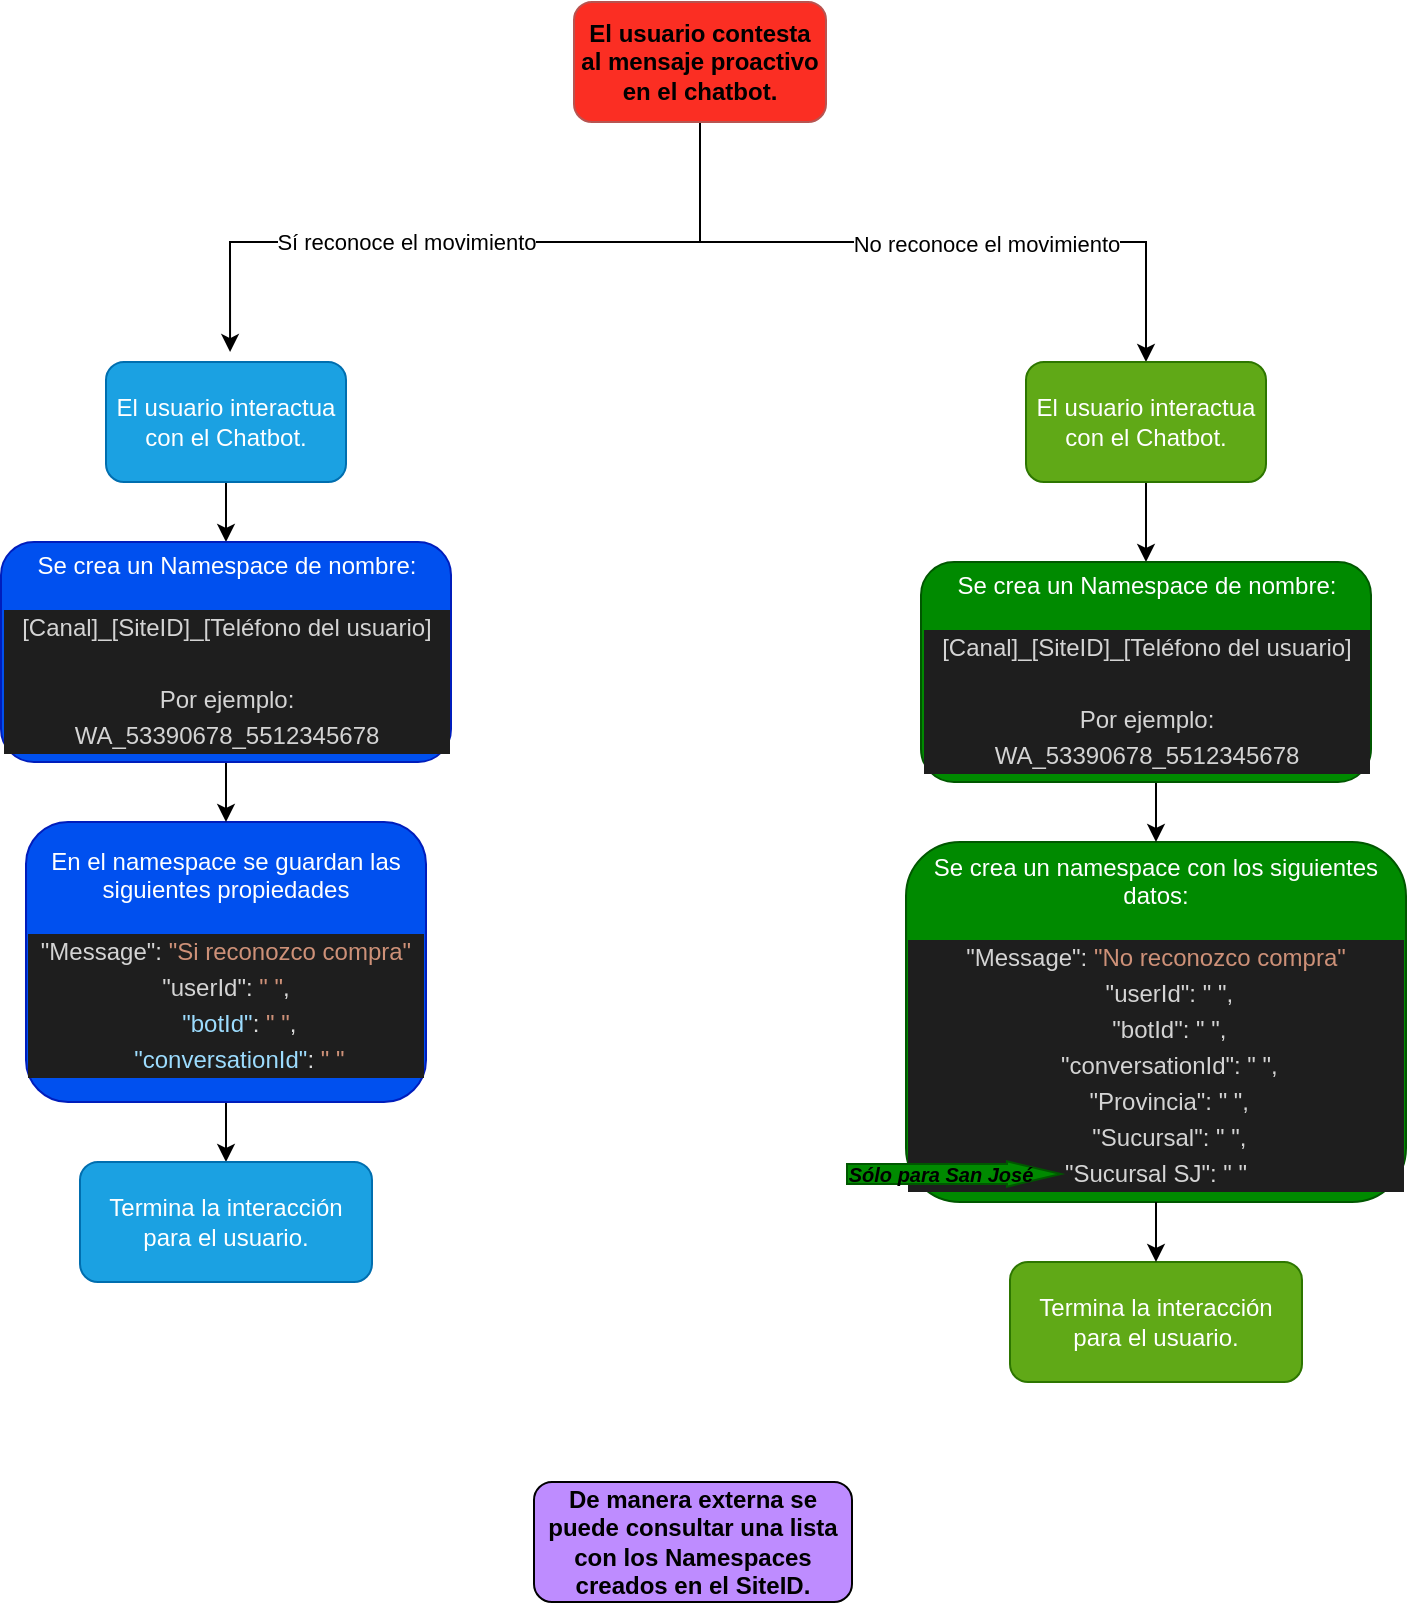 <mxfile version="21.6.8" type="github">
  <diagram name="Página-1" id="eMHlVDCelIliE96y5iJp">
    <mxGraphModel dx="1728" dy="625" grid="1" gridSize="10" guides="1" tooltips="1" connect="1" arrows="1" fold="1" page="1" pageScale="1" pageWidth="827" pageHeight="1169" math="0" shadow="0">
      <root>
        <mxCell id="0" />
        <mxCell id="1" parent="0" />
        <mxCell id="tfo9UOyOJ3hsdxHMLcPj-2" style="edgeStyle=orthogonalEdgeStyle;rounded=0;orthogonalLoop=1;jettySize=auto;html=1;exitX=0.5;exitY=1;exitDx=0;exitDy=0;entryX=0.517;entryY=-0.083;entryDx=0;entryDy=0;entryPerimeter=0;" edge="1" parent="1" source="tfo9UOyOJ3hsdxHMLcPj-1" target="tfo9UOyOJ3hsdxHMLcPj-12">
          <mxGeometry relative="1" as="geometry">
            <mxPoint x="180" y="200" as="targetPoint" />
          </mxGeometry>
        </mxCell>
        <mxCell id="tfo9UOyOJ3hsdxHMLcPj-6" value="Sí reconoce el movimiento" style="edgeLabel;html=1;align=center;verticalAlign=middle;resizable=0;points=[];" vertex="1" connectable="0" parent="tfo9UOyOJ3hsdxHMLcPj-2">
          <mxGeometry x="0.16" y="-2" relative="1" as="geometry">
            <mxPoint x="-4" y="2" as="offset" />
          </mxGeometry>
        </mxCell>
        <mxCell id="tfo9UOyOJ3hsdxHMLcPj-4" style="edgeStyle=orthogonalEdgeStyle;rounded=0;orthogonalLoop=1;jettySize=auto;html=1;exitX=0.5;exitY=1;exitDx=0;exitDy=0;entryX=0.5;entryY=0;entryDx=0;entryDy=0;" edge="1" parent="1" source="tfo9UOyOJ3hsdxHMLcPj-1" target="tfo9UOyOJ3hsdxHMLcPj-14">
          <mxGeometry relative="1" as="geometry">
            <mxPoint x="675" y="180" as="targetPoint" />
          </mxGeometry>
        </mxCell>
        <mxCell id="tfo9UOyOJ3hsdxHMLcPj-7" value="No reconoce el movimiento" style="edgeLabel;html=1;align=center;verticalAlign=middle;resizable=0;points=[];" vertex="1" connectable="0" parent="tfo9UOyOJ3hsdxHMLcPj-4">
          <mxGeometry x="0.185" y="-1" relative="1" as="geometry">
            <mxPoint as="offset" />
          </mxGeometry>
        </mxCell>
        <mxCell id="tfo9UOyOJ3hsdxHMLcPj-1" value="&lt;b&gt;El usuario contesta al mensaje proactivo en el chatbot.&lt;/b&gt;" style="rounded=1;whiteSpace=wrap;html=1;fillColor=#fb2e23;strokeColor=#b85450;" vertex="1" parent="1">
          <mxGeometry x="354" y="10" width="126" height="60" as="geometry" />
        </mxCell>
        <mxCell id="tfo9UOyOJ3hsdxHMLcPj-23" style="edgeStyle=orthogonalEdgeStyle;rounded=0;orthogonalLoop=1;jettySize=auto;html=1;exitX=0.5;exitY=1;exitDx=0;exitDy=0;entryX=0.5;entryY=0;entryDx=0;entryDy=0;" edge="1" parent="1" source="tfo9UOyOJ3hsdxHMLcPj-3" target="tfo9UOyOJ3hsdxHMLcPj-22">
          <mxGeometry relative="1" as="geometry" />
        </mxCell>
        <mxCell id="tfo9UOyOJ3hsdxHMLcPj-3" value="En el namespace se guardan las siguientes propiedades&lt;br&gt;&lt;br&gt;&lt;div style=&quot;color: rgb(212, 212, 212); background-color: rgb(30, 30, 30); line-height: 18px;&quot;&gt;&quot;Message&quot;&lt;span style=&quot;color: #dcdcdc;&quot;&gt;:&lt;/span&gt;&amp;nbsp;&lt;span style=&quot;color: #ce9178;&quot;&gt;&quot;Si&amp;nbsp;reconozco&amp;nbsp;compra&quot;&lt;/span&gt;&lt;/div&gt;&lt;div style=&quot;background-color: rgb(30, 30, 30); line-height: 18px;&quot;&gt;&lt;div style=&quot;line-height: 18px;&quot;&gt;&lt;div style=&quot;color: rgb(212, 212, 212);&quot;&gt;&quot;userId&quot;&lt;span style=&quot;color: #dcdcdc;&quot;&gt;:&lt;/span&gt;&amp;nbsp;&lt;span style=&quot;color: #ce9178;&quot;&gt;&quot; &quot;&lt;/span&gt;&lt;span style=&quot;color: #dcdcdc;&quot;&gt;,&lt;/span&gt;&lt;/div&gt;&lt;div style=&quot;color: rgb(212, 212, 212);&quot;&gt;&amp;nbsp;&amp;nbsp;&amp;nbsp;&amp;nbsp;&lt;span style=&quot;color: #9cdcfe;&quot;&gt;&quot;botId&quot;&lt;/span&gt;&lt;span style=&quot;color: #dcdcdc;&quot;&gt;:&lt;/span&gt;&amp;nbsp;&lt;span style=&quot;color: #ce9178;&quot;&gt;&quot; &quot;&lt;/span&gt;&lt;span style=&quot;color: #dcdcdc;&quot;&gt;,&lt;/span&gt;&lt;/div&gt;&lt;div style=&quot;&quot;&gt;&lt;font color=&quot;#d4d4d4&quot;&gt;&amp;nbsp;&amp;nbsp;&amp;nbsp;&amp;nbsp;&lt;/font&gt;&lt;span style=&quot;color: rgb(156, 220, 254);&quot;&gt;&quot;conversationId&quot;&lt;/span&gt;&lt;span style=&quot;color: rgb(220, 220, 220);&quot;&gt;:&lt;/span&gt;&lt;font color=&quot;#d4d4d4&quot;&gt;&amp;nbsp;&lt;/font&gt;&lt;font color=&quot;#ce9178&quot;&gt;&quot; &quot;&lt;/font&gt;&lt;/div&gt;&lt;/div&gt;&lt;/div&gt;" style="rounded=1;whiteSpace=wrap;html=1;fillColor=#0050ef;fontColor=#ffffff;strokeColor=#001DBC;" vertex="1" parent="1">
          <mxGeometry x="80" y="420" width="200" height="140" as="geometry" />
        </mxCell>
        <mxCell id="tfo9UOyOJ3hsdxHMLcPj-13" style="edgeStyle=orthogonalEdgeStyle;rounded=0;orthogonalLoop=1;jettySize=auto;html=1;exitX=0.5;exitY=1;exitDx=0;exitDy=0;entryX=0.5;entryY=0;entryDx=0;entryDy=0;" edge="1" parent="1" source="tfo9UOyOJ3hsdxHMLcPj-12" target="tfo9UOyOJ3hsdxHMLcPj-16">
          <mxGeometry relative="1" as="geometry" />
        </mxCell>
        <mxCell id="tfo9UOyOJ3hsdxHMLcPj-12" value="&lt;font style=&quot;font-size: 12px;&quot;&gt;El usuario interactua con el Chatbot.&lt;/font&gt;" style="rounded=1;whiteSpace=wrap;html=1;fillColor=#1ba1e2;fontColor=#ffffff;strokeColor=#006EAF;" vertex="1" parent="1">
          <mxGeometry x="120" y="190" width="120" height="60" as="geometry" />
        </mxCell>
        <mxCell id="tfo9UOyOJ3hsdxHMLcPj-20" style="edgeStyle=orthogonalEdgeStyle;rounded=0;orthogonalLoop=1;jettySize=auto;html=1;exitX=0.5;exitY=1;exitDx=0;exitDy=0;entryX=0.5;entryY=0;entryDx=0;entryDy=0;" edge="1" parent="1" source="tfo9UOyOJ3hsdxHMLcPj-14" target="tfo9UOyOJ3hsdxHMLcPj-19">
          <mxGeometry relative="1" as="geometry" />
        </mxCell>
        <mxCell id="tfo9UOyOJ3hsdxHMLcPj-14" value="&lt;font style=&quot;font-size: 12px;&quot;&gt;El usuario interactua con el Chatbot.&lt;/font&gt;" style="rounded=1;whiteSpace=wrap;html=1;fillColor=#60a917;fontColor=#ffffff;strokeColor=#2D7600;" vertex="1" parent="1">
          <mxGeometry x="580" y="190" width="120" height="60" as="geometry" />
        </mxCell>
        <mxCell id="tfo9UOyOJ3hsdxHMLcPj-17" style="edgeStyle=orthogonalEdgeStyle;rounded=0;orthogonalLoop=1;jettySize=auto;html=1;exitX=0.5;exitY=1;exitDx=0;exitDy=0;" edge="1" parent="1" source="tfo9UOyOJ3hsdxHMLcPj-16" target="tfo9UOyOJ3hsdxHMLcPj-3">
          <mxGeometry relative="1" as="geometry" />
        </mxCell>
        <mxCell id="tfo9UOyOJ3hsdxHMLcPj-16" value="Se crea un Namespace de nombre:&lt;br&gt;&lt;br&gt;&lt;div style=&quot;color: rgb(212, 212, 212); background-color: rgb(30, 30, 30); line-height: 18px;&quot;&gt;[Canal]_[SiteID]_[Teléfono del usuario]&lt;/div&gt;&lt;div style=&quot;color: rgb(212, 212, 212); background-color: rgb(30, 30, 30); line-height: 18px;&quot;&gt;&lt;br&gt;&lt;/div&gt;&lt;div style=&quot;color: rgb(212, 212, 212); background-color: rgb(30, 30, 30); line-height: 18px;&quot;&gt;Por ejemplo: WA_53390678_5512345678&lt;/div&gt;" style="rounded=1;whiteSpace=wrap;html=1;fillColor=#0050ef;fontColor=#ffffff;strokeColor=#001DBC;" vertex="1" parent="1">
          <mxGeometry x="67.5" y="280" width="225" height="110" as="geometry" />
        </mxCell>
        <mxCell id="tfo9UOyOJ3hsdxHMLcPj-18" value="" style="group" vertex="1" connectable="0" parent="1">
          <mxGeometry x="490" y="430" width="280" height="180" as="geometry" />
        </mxCell>
        <mxCell id="tfo9UOyOJ3hsdxHMLcPj-8" value="Se crea un namespace con los siguientes datos:&lt;br style=&quot;border-color: var(--border-color);&quot;&gt;&lt;br style=&quot;border-color: var(--border-color);&quot;&gt;&lt;div style=&quot;border-color: var(--border-color); color: rgb(212, 212, 212); background-color: rgb(30, 30, 30); line-height: 18px;&quot;&gt;&quot;Message&quot;:&amp;nbsp;&lt;span style=&quot;border-color: var(--border-color); color: rgb(206, 145, 120);&quot;&gt;&quot;No reconozco&amp;nbsp;compra&quot;&lt;/span&gt;&lt;/div&gt;&lt;div style=&quot;border-color: var(--border-color); background-color: rgb(30, 30, 30); line-height: 18px;&quot;&gt;&lt;div style=&quot;border-color: var(--border-color); line-height: 18px;&quot;&gt;&lt;div style=&quot;border-color: var(--border-color);&quot;&gt;&lt;div style=&quot;color: rgb(212, 212, 212); border-color: var(--border-color);&quot;&gt;&amp;nbsp; &amp;nbsp; &quot;userId&quot;: &quot; &quot;,&lt;/div&gt;&lt;div style=&quot;color: rgb(212, 212, 212); border-color: var(--border-color);&quot;&gt;&amp;nbsp; &amp;nbsp; &quot;botId&quot;: &quot; &quot;,&lt;/div&gt;&lt;div style=&quot;color: rgb(212, 212, 212); border-color: var(--border-color);&quot;&gt;&amp;nbsp; &amp;nbsp; &quot;conversationId&quot;: &quot; &quot;,&lt;/div&gt;&lt;div style=&quot;color: rgb(212, 212, 212); border-color: var(--border-color);&quot;&gt;&amp;nbsp; &amp;nbsp; &quot;Provincia&quot;: &quot; &quot;,&lt;/div&gt;&lt;div style=&quot;color: rgb(212, 212, 212); border-color: var(--border-color);&quot;&gt;&amp;nbsp; &amp;nbsp; &quot;Sucursal&quot;: &quot; &quot;,&lt;/div&gt;&lt;div style=&quot;border-color: var(--border-color);&quot;&gt;&lt;font color=&quot;#d4d4d4&quot;&gt;&quot;Sucursal SJ&quot;: &quot; &quot;&lt;/font&gt;&lt;br&gt;&lt;/div&gt;&lt;/div&gt;&lt;/div&gt;&lt;/div&gt;" style="rounded=1;whiteSpace=wrap;html=1;fillColor=#008a00;fontColor=#ffffff;strokeColor=#005700;" vertex="1" parent="tfo9UOyOJ3hsdxHMLcPj-18">
          <mxGeometry x="30" width="250" height="180" as="geometry" />
        </mxCell>
        <mxCell id="tfo9UOyOJ3hsdxHMLcPj-9" value="" style="shape=flexArrow;endArrow=classic;html=1;rounded=0;endWidth=1.667;endSize=8.667;fillColor=#008a00;strokeColor=#005700;" edge="1" parent="tfo9UOyOJ3hsdxHMLcPj-18">
          <mxGeometry width="50" height="50" relative="1" as="geometry">
            <mxPoint y="166" as="sourcePoint" />
            <mxPoint x="108" y="166" as="targetPoint" />
          </mxGeometry>
        </mxCell>
        <mxCell id="tfo9UOyOJ3hsdxHMLcPj-11" value="&lt;span style=&quot;font-size: 10px;&quot;&gt;&lt;b&gt;&lt;i&gt;Sólo para San José&lt;/i&gt;&lt;/b&gt;&lt;/span&gt;" style="edgeLabel;html=1;align=center;verticalAlign=middle;resizable=0;points=[];fontSize=10;labelBorderColor=none;labelBackgroundColor=none;" vertex="1" connectable="0" parent="tfo9UOyOJ3hsdxHMLcPj-9">
          <mxGeometry x="-0.1" relative="1" as="geometry">
            <mxPoint x="-2" as="offset" />
          </mxGeometry>
        </mxCell>
        <mxCell id="tfo9UOyOJ3hsdxHMLcPj-21" style="edgeStyle=orthogonalEdgeStyle;rounded=0;orthogonalLoop=1;jettySize=auto;html=1;exitX=0.5;exitY=1;exitDx=0;exitDy=0;entryX=0.5;entryY=0;entryDx=0;entryDy=0;" edge="1" parent="1" source="tfo9UOyOJ3hsdxHMLcPj-19" target="tfo9UOyOJ3hsdxHMLcPj-8">
          <mxGeometry relative="1" as="geometry" />
        </mxCell>
        <mxCell id="tfo9UOyOJ3hsdxHMLcPj-19" value="Se crea un Namespace de nombre:&lt;br&gt;&lt;br&gt;&lt;div style=&quot;color: rgb(212, 212, 212); background-color: rgb(30, 30, 30); line-height: 18px;&quot;&gt;[Canal]_[SiteID]_[Teléfono del usuario]&lt;/div&gt;&lt;div style=&quot;color: rgb(212, 212, 212); background-color: rgb(30, 30, 30); line-height: 18px;&quot;&gt;&lt;br&gt;&lt;/div&gt;&lt;div style=&quot;color: rgb(212, 212, 212); background-color: rgb(30, 30, 30); line-height: 18px;&quot;&gt;Por ejemplo: WA_53390678_5512345678&lt;/div&gt;" style="rounded=1;whiteSpace=wrap;html=1;fillColor=#008a00;fontColor=#ffffff;strokeColor=#005700;" vertex="1" parent="1">
          <mxGeometry x="527.5" y="290" width="225" height="110" as="geometry" />
        </mxCell>
        <mxCell id="tfo9UOyOJ3hsdxHMLcPj-22" value="Termina la interacción para el usuario." style="rounded=1;whiteSpace=wrap;html=1;fillColor=#1ba1e2;fontColor=#ffffff;strokeColor=#006EAF;" vertex="1" parent="1">
          <mxGeometry x="107" y="590" width="146" height="60" as="geometry" />
        </mxCell>
        <mxCell id="tfo9UOyOJ3hsdxHMLcPj-24" value="Termina la interacción para el usuario." style="rounded=1;whiteSpace=wrap;html=1;fillColor=#60a917;fontColor=#ffffff;strokeColor=#2D7600;" vertex="1" parent="1">
          <mxGeometry x="572" y="640" width="146" height="60" as="geometry" />
        </mxCell>
        <mxCell id="tfo9UOyOJ3hsdxHMLcPj-25" style="edgeStyle=orthogonalEdgeStyle;rounded=0;orthogonalLoop=1;jettySize=auto;html=1;exitX=0.5;exitY=1;exitDx=0;exitDy=0;entryX=0.5;entryY=0;entryDx=0;entryDy=0;" edge="1" parent="1" source="tfo9UOyOJ3hsdxHMLcPj-8" target="tfo9UOyOJ3hsdxHMLcPj-24">
          <mxGeometry relative="1" as="geometry" />
        </mxCell>
        <mxCell id="tfo9UOyOJ3hsdxHMLcPj-26" value="&lt;b&gt;De manera externa se puede consultar una lista con los Namespaces creados en el SiteID.&lt;/b&gt;" style="rounded=1;whiteSpace=wrap;html=1;fillColor=#BE8CFF;" vertex="1" parent="1">
          <mxGeometry x="334" y="750" width="159" height="60" as="geometry" />
        </mxCell>
      </root>
    </mxGraphModel>
  </diagram>
</mxfile>
